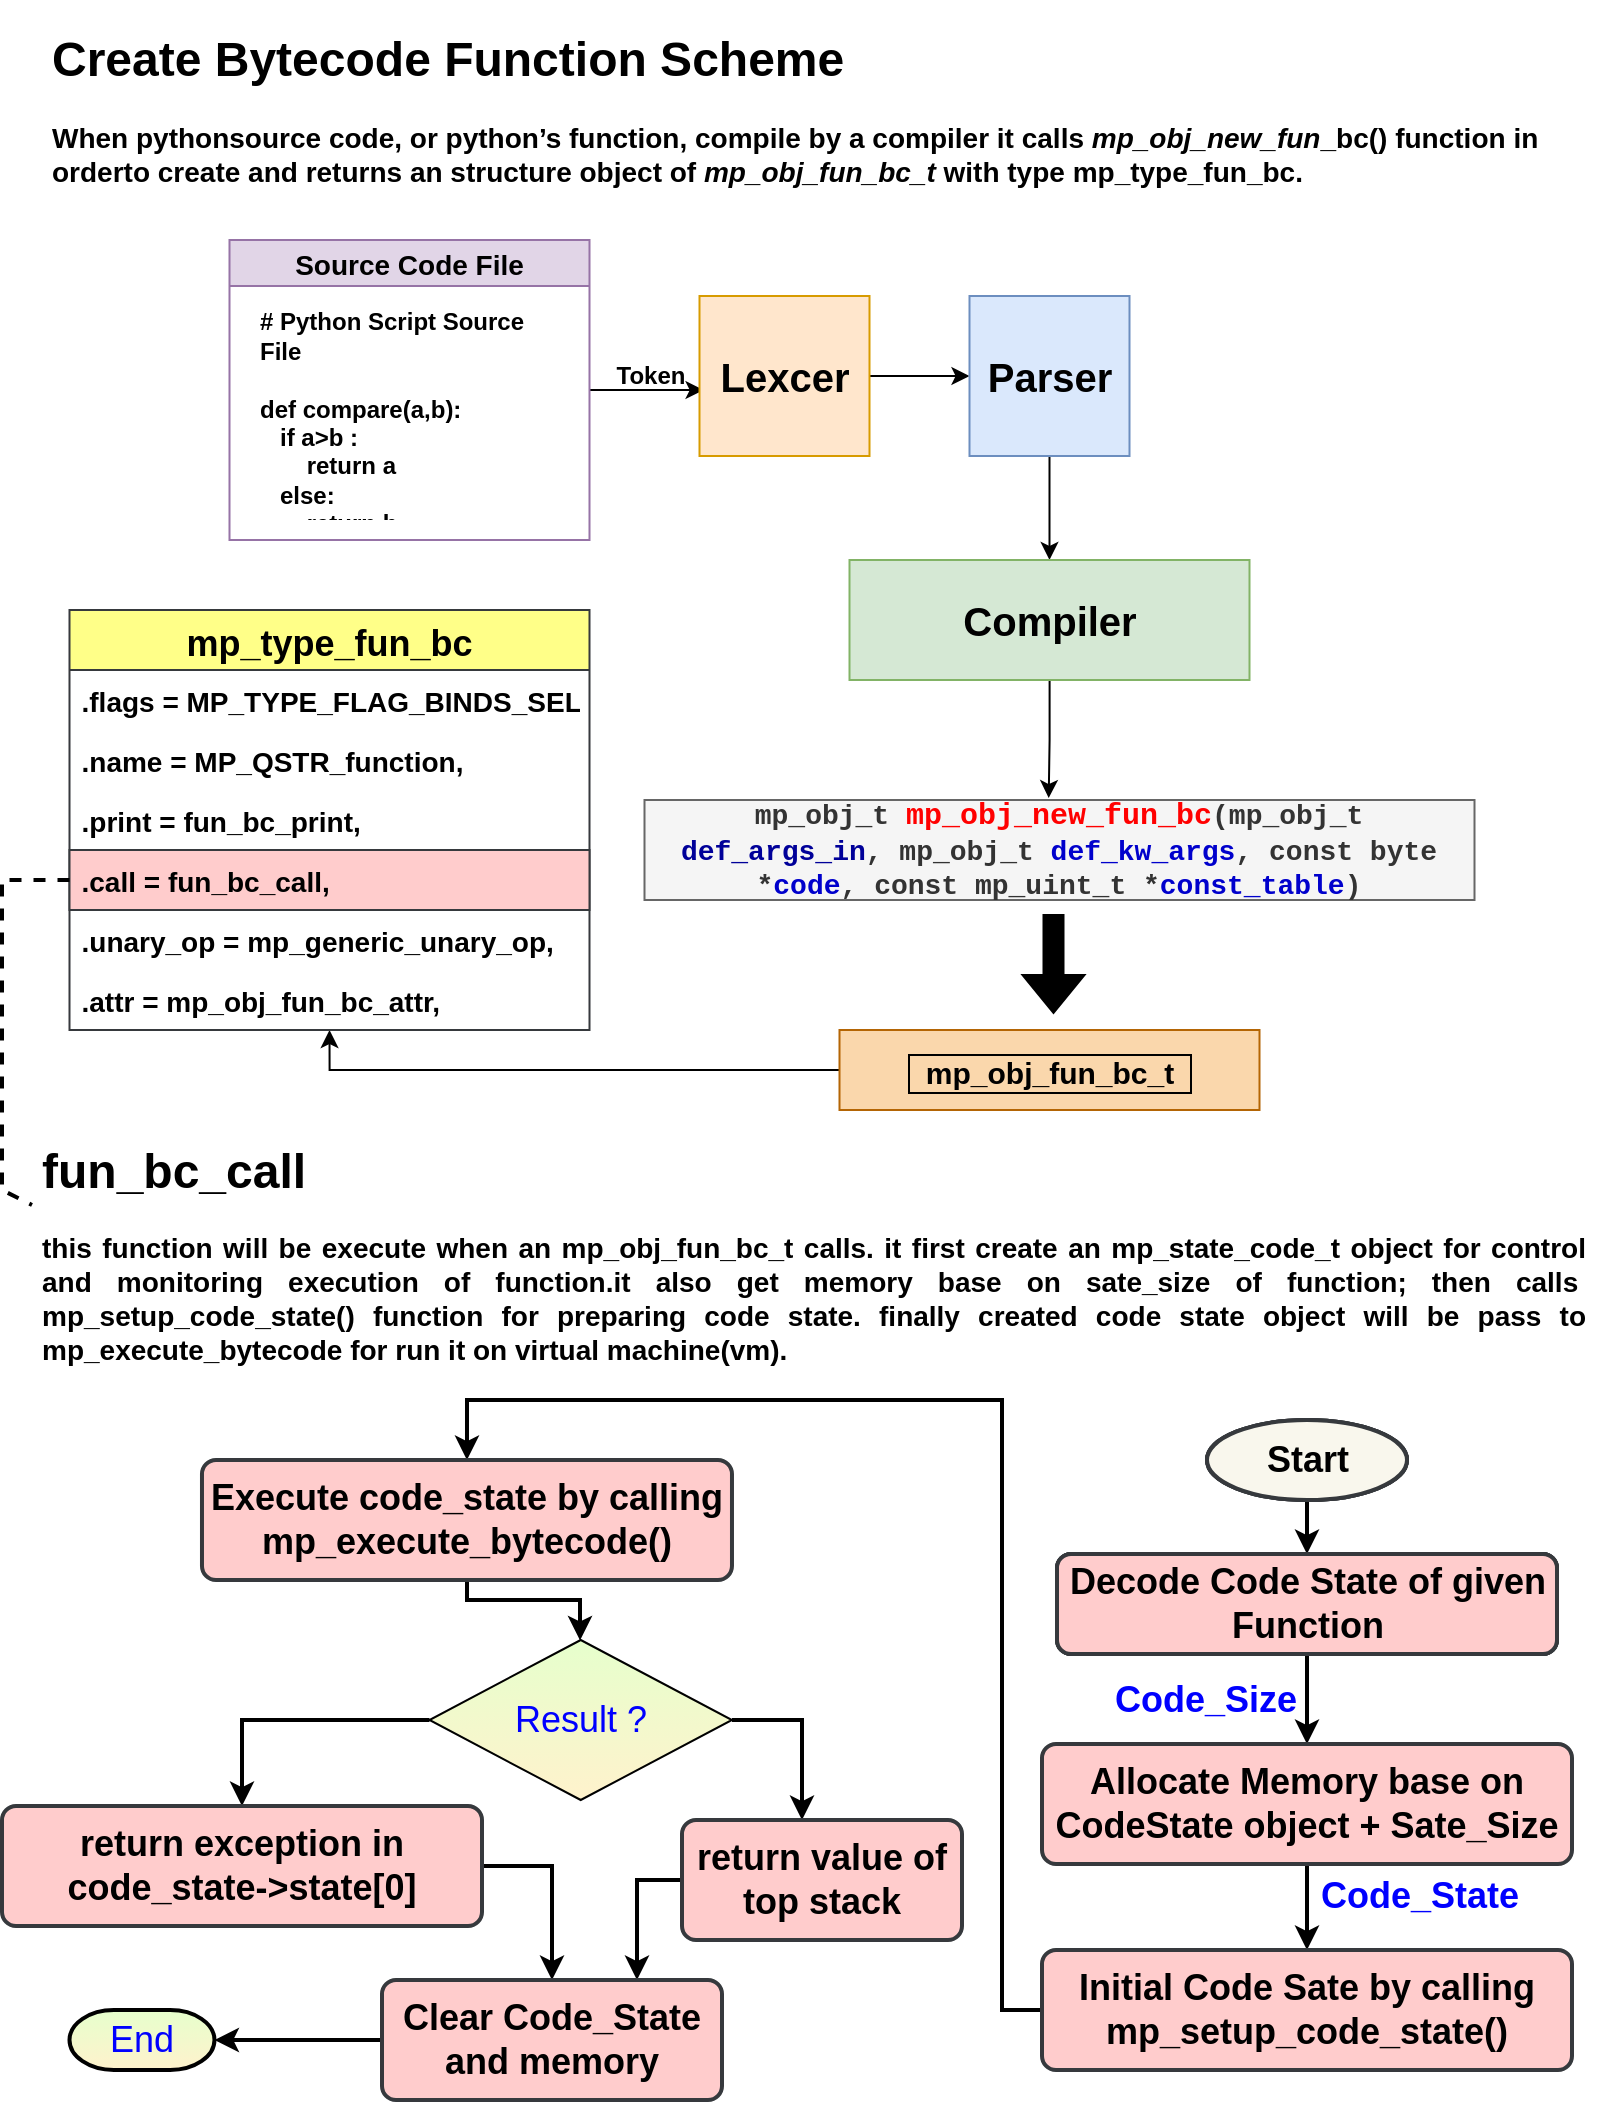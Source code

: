 <mxfile version="15.9.1" type="github">
  <diagram id="H4lATcMI-bZScz2o-kdU" name="Page-1">
    <mxGraphModel dx="1240" dy="554" grid="1" gridSize="10" guides="1" tooltips="1" connect="1" arrows="1" fold="1" page="1" pageScale="1" pageWidth="850" pageHeight="1100" math="0" shadow="0">
      <root>
        <mxCell id="0" />
        <mxCell id="1" parent="0" />
        <mxCell id="sEhrW3wy_zQRSTeb6eg7-7" style="edgeStyle=orthogonalEdgeStyle;rounded=0;orthogonalLoop=1;jettySize=auto;html=1;entryX=0.024;entryY=0.588;entryDx=0;entryDy=0;entryPerimeter=0;" parent="1" source="sEhrW3wy_zQRSTeb6eg7-1" target="sEhrW3wy_zQRSTeb6eg7-5" edge="1">
          <mxGeometry relative="1" as="geometry" />
        </mxCell>
        <mxCell id="sEhrW3wy_zQRSTeb6eg7-1" value="Source Code File" style="swimlane;fillColor=#e1d5e7;strokeColor=#9673a6;startSize=23;fontStyle=1;fontSize=14;" parent="1" vertex="1">
          <mxGeometry x="133.75" y="150" width="180" height="150" as="geometry" />
        </mxCell>
        <mxCell id="sEhrW3wy_zQRSTeb6eg7-4" value="&lt;div&gt;&lt;br&gt;&lt;/div&gt;&lt;div&gt;# Python Script Source File&lt;/div&gt;&lt;div&gt;&lt;br&gt;&lt;/div&gt;&lt;div&gt;def compare(a,b):&lt;/div&gt;&lt;div&gt;&amp;nbsp;&amp;nbsp; if a&amp;gt;b :&lt;/div&gt;&lt;div&gt;&amp;nbsp;&amp;nbsp;&amp;nbsp;&amp;nbsp;&amp;nbsp;&amp;nbsp; return a&lt;/div&gt;&lt;div&gt;&amp;nbsp;&amp;nbsp; else:&lt;/div&gt;&lt;div&gt;&amp;nbsp;&amp;nbsp;&amp;nbsp;&amp;nbsp;&amp;nbsp;&amp;nbsp; return b&lt;/div&gt;&lt;div&gt;&lt;br&gt;&lt;/div&gt;&lt;div&gt;&lt;br&gt;&lt;/div&gt;" style="text;html=1;spacing=5;spacingTop=-20;whiteSpace=wrap;overflow=hidden;rounded=0;fontStyle=1" parent="sEhrW3wy_zQRSTeb6eg7-1" vertex="1">
          <mxGeometry x="10" y="30" width="160" height="110" as="geometry" />
        </mxCell>
        <mxCell id="sEhrW3wy_zQRSTeb6eg7-10" style="edgeStyle=orthogonalEdgeStyle;rounded=0;orthogonalLoop=1;jettySize=auto;html=1;entryX=0;entryY=0.5;entryDx=0;entryDy=0;fontSize=20;" parent="1" source="sEhrW3wy_zQRSTeb6eg7-5" target="sEhrW3wy_zQRSTeb6eg7-9" edge="1">
          <mxGeometry relative="1" as="geometry" />
        </mxCell>
        <mxCell id="sEhrW3wy_zQRSTeb6eg7-5" value="Lexcer" style="rounded=0;whiteSpace=wrap;html=1;fontStyle=1;fontSize=20;fillColor=#ffe6cc;strokeColor=#d79b00;" parent="1" vertex="1">
          <mxGeometry x="368.75" y="178" width="85" height="80" as="geometry" />
        </mxCell>
        <mxCell id="sEhrW3wy_zQRSTeb6eg7-8" value="Token" style="text;html=1;align=center;verticalAlign=middle;resizable=0;points=[];autosize=1;strokeColor=none;fillColor=none;fontStyle=1" parent="1" vertex="1">
          <mxGeometry x="318.75" y="208" width="50" height="20" as="geometry" />
        </mxCell>
        <mxCell id="sEhrW3wy_zQRSTeb6eg7-13" style="edgeStyle=orthogonalEdgeStyle;rounded=0;orthogonalLoop=1;jettySize=auto;html=1;fontSize=20;" parent="1" source="sEhrW3wy_zQRSTeb6eg7-9" target="sEhrW3wy_zQRSTeb6eg7-12" edge="1">
          <mxGeometry relative="1" as="geometry" />
        </mxCell>
        <mxCell id="sEhrW3wy_zQRSTeb6eg7-9" value="Parser" style="whiteSpace=wrap;html=1;aspect=fixed;fontSize=20;fontStyle=1;fillColor=#dae8fc;strokeColor=#6c8ebf;" parent="1" vertex="1">
          <mxGeometry x="503.75" y="178" width="80" height="80" as="geometry" />
        </mxCell>
        <mxCell id="IFpzoaLQcP4A0a1PtxrO-4" style="edgeStyle=orthogonalEdgeStyle;rounded=0;orthogonalLoop=1;jettySize=auto;html=1;entryX=0.487;entryY=-0.02;entryDx=0;entryDy=0;entryPerimeter=0;fontSize=15;fontColor=#0000CC;" edge="1" parent="1" source="sEhrW3wy_zQRSTeb6eg7-12" target="IFpzoaLQcP4A0a1PtxrO-3">
          <mxGeometry relative="1" as="geometry" />
        </mxCell>
        <mxCell id="sEhrW3wy_zQRSTeb6eg7-12" value="Compiler" style="rounded=0;whiteSpace=wrap;html=1;fontSize=20;fontStyle=1;fillColor=#d5e8d4;strokeColor=#82b366;" parent="1" vertex="1">
          <mxGeometry x="443.75" y="310" width="200" height="60" as="geometry" />
        </mxCell>
        <mxCell id="IFpzoaLQcP4A0a1PtxrO-3" value="mp_obj_t &lt;font style=&quot;font-size: 15px&quot; color=&quot;#FF0000&quot;&gt;mp_obj_new_fun_bc&lt;/font&gt;(mp_obj_t &lt;font color=&quot;#000099&quot;&gt;def_args_in&lt;/font&gt;, mp_obj_t &lt;font color=&quot;#0000CC&quot;&gt;def_kw_args&lt;/font&gt;, const byte *&lt;font color=&quot;#0000CC&quot;&gt;code&lt;/font&gt;, const mp_uint_t *&lt;font color=&quot;#0000CC&quot;&gt;const_table&lt;/font&gt;)" style="rounded=0;whiteSpace=wrap;html=1;fontSize=14;fontStyle=1;fontFamily=Courier New;fillColor=#f5f5f5;strokeColor=#666666;fontColor=#333333;" vertex="1" parent="1">
          <mxGeometry x="341.25" y="430" width="415" height="50" as="geometry" />
        </mxCell>
        <mxCell id="IFpzoaLQcP4A0a1PtxrO-25" style="edgeStyle=orthogonalEdgeStyle;rounded=0;orthogonalLoop=1;jettySize=auto;html=1;entryX=0.5;entryY=1;entryDx=0;entryDy=0;fontSize=14;" edge="1" parent="1" source="IFpzoaLQcP4A0a1PtxrO-9" target="IFpzoaLQcP4A0a1PtxrO-18">
          <mxGeometry relative="1" as="geometry" />
        </mxCell>
        <mxCell id="IFpzoaLQcP4A0a1PtxrO-9" value="&amp;nbsp; mp_obj_fun_bc_t &amp;nbsp; " style="whiteSpace=wrap;html=1;align=center;labelBorderColor=default;fontSize=15;fontStyle=1;spacingTop=2;spacingLeft=0;spacingBottom=0;fillColor=#fad7ac;strokeColor=#b46504;" vertex="1" parent="1">
          <mxGeometry x="438.75" y="545" width="210" height="40" as="geometry" />
        </mxCell>
        <mxCell id="IFpzoaLQcP4A0a1PtxrO-13" value="" style="shape=flexArrow;endArrow=classic;html=1;rounded=0;fontSize=15;fontColor=#000000;fillColor=#000000;" edge="1" parent="1">
          <mxGeometry width="50" height="50" relative="1" as="geometry">
            <mxPoint x="545.75" y="487" as="sourcePoint" />
            <mxPoint x="545.75" y="537" as="targetPoint" />
          </mxGeometry>
        </mxCell>
        <mxCell id="IFpzoaLQcP4A0a1PtxrO-16" value="&lt;h1&gt;Create Bytecode Function Scheme&amp;nbsp; &lt;br&gt;&lt;/h1&gt;&lt;p style=&quot;font-size: 14px&quot;&gt;&lt;b&gt;&lt;span&gt;When pythonsource code, or python’s function, compile by a compiler it calls &lt;/span&gt;&lt;i&gt;&lt;span&gt;mp_obj_new_fun&lt;/span&gt;&lt;/i&gt;&lt;span&gt;_bc() &lt;/span&gt;&lt;span&gt;function in order&lt;/span&gt;&lt;span&gt;to create and returns an structure object of &lt;/span&gt;&lt;i&gt;&lt;span&gt;mp_obj_fun_bc_t&lt;/span&gt;&lt;/i&gt;&lt;span&gt; with type&lt;/span&gt;&lt;span&gt; mp_type_fun_bc.&lt;/span&gt;&lt;/b&gt;&lt;/p&gt;" style="text;html=1;spacing=5;spacingTop=-20;whiteSpace=wrap;overflow=hidden;rounded=0;" vertex="1" parent="1">
          <mxGeometry x="40" y="40" width="780" height="100" as="geometry" />
        </mxCell>
        <mxCell id="IFpzoaLQcP4A0a1PtxrO-18" value="mp_type_fun_bc " style="swimlane;fontStyle=1;childLayout=stackLayout;horizontal=1;startSize=30;horizontalStack=0;resizeParent=1;resizeParentMax=0;resizeLast=0;collapsible=1;marginBottom=0;fontSize=18;fillColor=#ffff88;strokeColor=#36393d;" vertex="1" parent="1">
          <mxGeometry x="53.75" y="335" width="260" height="210" as="geometry">
            <mxRectangle x="53.75" y="335" width="180" height="30" as="alternateBounds" />
          </mxGeometry>
        </mxCell>
        <mxCell id="IFpzoaLQcP4A0a1PtxrO-19" value=" .flags = MP_TYPE_FLAG_BINDS_SELF," style="text;strokeColor=none;fillColor=none;align=left;verticalAlign=middle;spacingLeft=4;spacingRight=4;overflow=hidden;points=[[0,0.5],[1,0.5]];portConstraint=eastwest;rotatable=0;fontSize=14;fontStyle=1" vertex="1" parent="IFpzoaLQcP4A0a1PtxrO-18">
          <mxGeometry y="30" width="260" height="30" as="geometry" />
        </mxCell>
        <mxCell id="IFpzoaLQcP4A0a1PtxrO-20" value=".name = MP_QSTR_function," style="text;strokeColor=none;fillColor=none;align=left;verticalAlign=middle;spacingLeft=4;spacingRight=4;overflow=hidden;points=[[0,0.5],[1,0.5]];portConstraint=eastwest;rotatable=0;fontSize=14;fontStyle=1" vertex="1" parent="IFpzoaLQcP4A0a1PtxrO-18">
          <mxGeometry y="60" width="260" height="30" as="geometry" />
        </mxCell>
        <mxCell id="IFpzoaLQcP4A0a1PtxrO-22" value=".print = fun_bc_print," style="text;strokeColor=none;fillColor=none;align=left;verticalAlign=middle;spacingLeft=4;spacingRight=4;overflow=hidden;points=[[0,0.5],[1,0.5]];portConstraint=eastwest;rotatable=0;fontSize=14;fontStyle=1" vertex="1" parent="IFpzoaLQcP4A0a1PtxrO-18">
          <mxGeometry y="90" width="260" height="30" as="geometry" />
        </mxCell>
        <mxCell id="IFpzoaLQcP4A0a1PtxrO-24" value=".call = fun_bc_call," style="text;strokeColor=#36393d;fillColor=#ffcccc;align=left;verticalAlign=middle;spacingLeft=4;spacingRight=4;overflow=hidden;points=[[0,0.5],[1,0.5]];portConstraint=eastwest;rotatable=0;fontSize=14;fontStyle=1" vertex="1" parent="IFpzoaLQcP4A0a1PtxrO-18">
          <mxGeometry y="120" width="260" height="30" as="geometry" />
        </mxCell>
        <mxCell id="IFpzoaLQcP4A0a1PtxrO-23" value=".unary_op = mp_generic_unary_op," style="text;strokeColor=none;fillColor=none;align=left;verticalAlign=middle;spacingLeft=4;spacingRight=4;overflow=hidden;points=[[0,0.5],[1,0.5]];portConstraint=eastwest;rotatable=0;fontSize=14;fontStyle=1" vertex="1" parent="IFpzoaLQcP4A0a1PtxrO-18">
          <mxGeometry y="150" width="260" height="30" as="geometry" />
        </mxCell>
        <mxCell id="IFpzoaLQcP4A0a1PtxrO-21" value=".attr = mp_obj_fun_bc_attr," style="text;strokeColor=none;fillColor=none;align=left;verticalAlign=middle;spacingLeft=4;spacingRight=4;overflow=hidden;points=[[0,0.5],[1,0.5]];portConstraint=eastwest;rotatable=0;fontSize=14;fontStyle=1" vertex="1" parent="IFpzoaLQcP4A0a1PtxrO-18">
          <mxGeometry y="180" width="260" height="30" as="geometry" />
        </mxCell>
        <mxCell id="IFpzoaLQcP4A0a1PtxrO-27" value="&lt;h1 align=&quot;justify&quot;&gt;fun_bc_call&amp;nbsp; &lt;br&gt;&lt;/h1&gt;&lt;p style=&quot;font-size: 14px&quot; align=&quot;justify&quot;&gt;&lt;b&gt;this function will be execute when an mp_obj_fun_bc_t calls. it first create an mp_state_code_t object for control and monitoring execution of function.it also get memory base on sate_size of function; then calls&amp;nbsp; mp_setup_code_state() function for preparing code state. finally created code state object will be pass to mp_execute_bytecode for run it on virtual machine(vm). &lt;/b&gt;&lt;br&gt;&lt;/p&gt;" style="text;html=1;spacing=5;spacingTop=-20;whiteSpace=wrap;overflow=hidden;rounded=0;align=left;verticalAlign=middle;" vertex="1" parent="1">
          <mxGeometry x="35" y="600" width="780" height="130" as="geometry" />
        </mxCell>
        <mxCell id="IFpzoaLQcP4A0a1PtxrO-29" value="" style="endArrow=none;dashed=1;html=1;rounded=0;fontSize=23;entryX=0;entryY=0.25;entryDx=0;entryDy=0;fontStyle=1;strokeWidth=2;" edge="1" parent="1" source="IFpzoaLQcP4A0a1PtxrO-24" target="IFpzoaLQcP4A0a1PtxrO-27">
          <mxGeometry width="50" height="50" relative="1" as="geometry">
            <mxPoint x="460" y="770" as="sourcePoint" />
            <mxPoint x="510" y="720" as="targetPoint" />
            <Array as="points">
              <mxPoint x="20" y="470" />
              <mxPoint x="20" y="625" />
            </Array>
          </mxGeometry>
        </mxCell>
        <mxCell id="IFpzoaLQcP4A0a1PtxrO-35" style="edgeStyle=orthogonalEdgeStyle;rounded=0;orthogonalLoop=1;jettySize=auto;html=1;fontSize=18;strokeWidth=2;" edge="1" parent="1" source="IFpzoaLQcP4A0a1PtxrO-31" target="IFpzoaLQcP4A0a1PtxrO-33">
          <mxGeometry relative="1" as="geometry" />
        </mxCell>
        <mxCell id="IFpzoaLQcP4A0a1PtxrO-31" value="Start" style="strokeWidth=2;html=1;shape=mxgraph.flowchart.start_1;whiteSpace=wrap;fontSize=18;fillColor=#f9f7ed;strokeColor=#36393d;fontStyle=1" vertex="1" parent="1">
          <mxGeometry x="622.5" y="740" width="100" height="40" as="geometry" />
        </mxCell>
        <mxCell id="IFpzoaLQcP4A0a1PtxrO-37" style="edgeStyle=orthogonalEdgeStyle;rounded=0;orthogonalLoop=1;jettySize=auto;html=1;fontSize=18;strokeWidth=2;" edge="1" parent="1" source="IFpzoaLQcP4A0a1PtxrO-33" target="IFpzoaLQcP4A0a1PtxrO-36">
          <mxGeometry relative="1" as="geometry" />
        </mxCell>
        <mxCell id="IFpzoaLQcP4A0a1PtxrO-33" value="Decode Code State of given Function" style="rounded=1;whiteSpace=wrap;html=1;absoluteArcSize=1;arcSize=14;strokeWidth=2;fontSize=18;fillColor=#ffcccc;fontStyle=1;strokeColor=#36393d;" vertex="1" parent="1">
          <mxGeometry x="547.5" y="807" width="250" height="50" as="geometry" />
        </mxCell>
        <mxCell id="IFpzoaLQcP4A0a1PtxrO-47" style="edgeStyle=orthogonalEdgeStyle;rounded=0;orthogonalLoop=1;jettySize=auto;html=1;fontSize=18;strokeWidth=2;" edge="1" parent="1" source="IFpzoaLQcP4A0a1PtxrO-36" target="IFpzoaLQcP4A0a1PtxrO-46">
          <mxGeometry relative="1" as="geometry" />
        </mxCell>
        <mxCell id="IFpzoaLQcP4A0a1PtxrO-36" value="Allocate Memory base on CodeState object + Sate_Size " style="rounded=1;whiteSpace=wrap;html=1;absoluteArcSize=1;arcSize=14;strokeWidth=2;fontSize=18;fillColor=#ffcccc;fontStyle=1;strokeColor=#36393d;" vertex="1" parent="1">
          <mxGeometry x="540" y="902" width="265" height="60" as="geometry" />
        </mxCell>
        <mxCell id="IFpzoaLQcP4A0a1PtxrO-40" value="Start" style="strokeWidth=2;html=1;shape=mxgraph.flowchart.start_1;whiteSpace=wrap;fontSize=18;fillColor=#f9f7ed;strokeColor=#36393d;fontStyle=1" vertex="1" parent="1">
          <mxGeometry x="622.5" y="740" width="100" height="40" as="geometry" />
        </mxCell>
        <mxCell id="IFpzoaLQcP4A0a1PtxrO-41" value="Decode Code State of given Function" style="rounded=1;whiteSpace=wrap;html=1;absoluteArcSize=1;arcSize=14;strokeWidth=2;fontSize=18;fillColor=#ffcccc;fontStyle=1;strokeColor=#36393d;" vertex="1" parent="1">
          <mxGeometry x="547.5" y="807" width="250" height="50" as="geometry" />
        </mxCell>
        <mxCell id="IFpzoaLQcP4A0a1PtxrO-42" value="Start" style="strokeWidth=2;html=1;shape=mxgraph.flowchart.start_1;whiteSpace=wrap;fontSize=18;fillColor=#f9f7ed;strokeColor=#36393d;fontStyle=1" vertex="1" parent="1">
          <mxGeometry x="622.5" y="740" width="100" height="40" as="geometry" />
        </mxCell>
        <mxCell id="IFpzoaLQcP4A0a1PtxrO-43" value="Decode Code State of given Function" style="rounded=1;whiteSpace=wrap;html=1;absoluteArcSize=1;arcSize=14;strokeWidth=2;fontSize=18;fillColor=#ffcccc;fontStyle=1;strokeColor=#36393d;" vertex="1" parent="1">
          <mxGeometry x="547.5" y="807" width="250" height="50" as="geometry" />
        </mxCell>
        <mxCell id="IFpzoaLQcP4A0a1PtxrO-57" style="edgeStyle=orthogonalEdgeStyle;rounded=0;orthogonalLoop=1;jettySize=auto;html=1;entryX=0.5;entryY=0;entryDx=0;entryDy=0;fontSize=18;fontColor=#0000FF;strokeWidth=2;" edge="1" parent="1" source="IFpzoaLQcP4A0a1PtxrO-46" target="IFpzoaLQcP4A0a1PtxrO-50">
          <mxGeometry relative="1" as="geometry">
            <Array as="points">
              <mxPoint x="520" y="1035" />
              <mxPoint x="520" y="730" />
              <mxPoint x="253" y="730" />
            </Array>
          </mxGeometry>
        </mxCell>
        <mxCell id="IFpzoaLQcP4A0a1PtxrO-46" value="&lt;div&gt;Initial Code Sate by calling&lt;/div&gt;&lt;div&gt;mp_setup_code_state()&lt;br&gt;&lt;/div&gt;" style="rounded=1;whiteSpace=wrap;html=1;absoluteArcSize=1;arcSize=14;strokeWidth=2;fontSize=18;fillColor=#ffcccc;fontStyle=1;strokeColor=#36393d;" vertex="1" parent="1">
          <mxGeometry x="540" y="1005" width="265" height="60" as="geometry" />
        </mxCell>
        <mxCell id="IFpzoaLQcP4A0a1PtxrO-48" value="Code_Size" style="text;html=1;strokeColor=none;fillColor=none;align=center;verticalAlign=middle;whiteSpace=wrap;rounded=0;fontSize=18;fontStyle=1;fontColor=#0000FF;" vertex="1" parent="1">
          <mxGeometry x="592.25" y="865" width="60" height="30" as="geometry" />
        </mxCell>
        <mxCell id="IFpzoaLQcP4A0a1PtxrO-49" value="Code_State" style="text;html=1;strokeColor=none;fillColor=none;align=center;verticalAlign=middle;whiteSpace=wrap;rounded=0;fontSize=18;fontStyle=1;fontColor=#0000FF;" vertex="1" parent="1">
          <mxGeometry x="699.25" y="963" width="60" height="30" as="geometry" />
        </mxCell>
        <mxCell id="IFpzoaLQcP4A0a1PtxrO-53" style="edgeStyle=orthogonalEdgeStyle;rounded=0;orthogonalLoop=1;jettySize=auto;html=1;fontSize=18;fontColor=#0000FF;strokeWidth=2;" edge="1" parent="1" source="IFpzoaLQcP4A0a1PtxrO-50" target="IFpzoaLQcP4A0a1PtxrO-52">
          <mxGeometry relative="1" as="geometry">
            <Array as="points">
              <mxPoint x="253" y="830" />
              <mxPoint x="309" y="830" />
            </Array>
          </mxGeometry>
        </mxCell>
        <mxCell id="IFpzoaLQcP4A0a1PtxrO-50" value="&lt;div&gt;Execute code_state by calling&lt;/div&gt;&lt;div&gt;mp_execute_bytecode() &lt;br&gt;&lt;/div&gt;" style="rounded=1;whiteSpace=wrap;html=1;absoluteArcSize=1;arcSize=14;strokeWidth=2;fontSize=18;fillColor=#ffcccc;fontStyle=1;strokeColor=#36393d;" vertex="1" parent="1">
          <mxGeometry x="119.99" y="760" width="265" height="60" as="geometry" />
        </mxCell>
        <mxCell id="IFpzoaLQcP4A0a1PtxrO-69" style="edgeStyle=orthogonalEdgeStyle;rounded=0;orthogonalLoop=1;jettySize=auto;html=1;entryX=0.5;entryY=0;entryDx=0;entryDy=0;fontSize=18;fontColor=#0000FF;strokeWidth=2;" edge="1" parent="1" source="IFpzoaLQcP4A0a1PtxrO-52" target="IFpzoaLQcP4A0a1PtxrO-54">
          <mxGeometry relative="1" as="geometry">
            <Array as="points">
              <mxPoint x="140" y="890" />
            </Array>
          </mxGeometry>
        </mxCell>
        <mxCell id="IFpzoaLQcP4A0a1PtxrO-70" style="edgeStyle=orthogonalEdgeStyle;rounded=0;orthogonalLoop=1;jettySize=auto;html=1;fontSize=18;fontColor=#0000FF;strokeWidth=2;" edge="1" parent="1" source="IFpzoaLQcP4A0a1PtxrO-52" target="IFpzoaLQcP4A0a1PtxrO-55">
          <mxGeometry relative="1" as="geometry">
            <Array as="points">
              <mxPoint x="420" y="890" />
            </Array>
          </mxGeometry>
        </mxCell>
        <mxCell id="IFpzoaLQcP4A0a1PtxrO-52" value="Result ?" style="rhombus;whiteSpace=wrap;html=1;fontSize=18;fontColor=#0000FF;strokeColor=default;fillColor=#E6FFCC;gradientColor=#FFF2CC;" vertex="1" parent="1">
          <mxGeometry x="233.74" y="850" width="151.25" height="80" as="geometry" />
        </mxCell>
        <mxCell id="IFpzoaLQcP4A0a1PtxrO-72" style="edgeStyle=orthogonalEdgeStyle;rounded=0;orthogonalLoop=1;jettySize=auto;html=1;fontSize=18;fontColor=#0000FF;strokeWidth=2;" edge="1" parent="1" source="IFpzoaLQcP4A0a1PtxrO-54" target="IFpzoaLQcP4A0a1PtxrO-71">
          <mxGeometry relative="1" as="geometry">
            <Array as="points">
              <mxPoint x="295" y="963" />
            </Array>
          </mxGeometry>
        </mxCell>
        <mxCell id="IFpzoaLQcP4A0a1PtxrO-54" value="&lt;font style=&quot;font-size: 18px&quot;&gt;return exception in code_state-&amp;gt;state[0]&lt;/font&gt;" style="rounded=1;whiteSpace=wrap;html=1;absoluteArcSize=1;arcSize=14;strokeWidth=2;fontSize=18;fillColor=#ffcccc;fontStyle=1;strokeColor=#36393d;" vertex="1" parent="1">
          <mxGeometry x="20" y="933" width="240" height="60" as="geometry" />
        </mxCell>
        <mxCell id="IFpzoaLQcP4A0a1PtxrO-73" style="edgeStyle=orthogonalEdgeStyle;rounded=0;orthogonalLoop=1;jettySize=auto;html=1;entryX=0.75;entryY=0;entryDx=0;entryDy=0;fontSize=18;fontColor=#0000FF;strokeWidth=2;" edge="1" parent="1" source="IFpzoaLQcP4A0a1PtxrO-55" target="IFpzoaLQcP4A0a1PtxrO-71">
          <mxGeometry relative="1" as="geometry">
            <Array as="points">
              <mxPoint x="338" y="970" />
            </Array>
          </mxGeometry>
        </mxCell>
        <mxCell id="IFpzoaLQcP4A0a1PtxrO-55" value="return value of top stack" style="rounded=1;whiteSpace=wrap;html=1;absoluteArcSize=1;arcSize=14;strokeWidth=2;fontSize=18;fillColor=#ffcccc;fontStyle=1;strokeColor=#36393d;" vertex="1" parent="1">
          <mxGeometry x="360" y="940" width="140" height="60" as="geometry" />
        </mxCell>
        <mxCell id="IFpzoaLQcP4A0a1PtxrO-62" value="End" style="strokeWidth=2;html=1;shape=mxgraph.flowchart.terminator;whiteSpace=wrap;fontSize=18;fontColor=#0000FF;fillColor=#E6FFCC;gradientColor=#FFF2CC;" vertex="1" parent="1">
          <mxGeometry x="53.75" y="1035" width="72.49" height="30" as="geometry" />
        </mxCell>
        <mxCell id="IFpzoaLQcP4A0a1PtxrO-75" style="edgeStyle=orthogonalEdgeStyle;rounded=0;orthogonalLoop=1;jettySize=auto;html=1;fontSize=18;fontColor=#0000FF;strokeWidth=2;" edge="1" parent="1" source="IFpzoaLQcP4A0a1PtxrO-71" target="IFpzoaLQcP4A0a1PtxrO-62">
          <mxGeometry relative="1" as="geometry" />
        </mxCell>
        <mxCell id="IFpzoaLQcP4A0a1PtxrO-71" value="Clear Code_State and memory" style="rounded=1;whiteSpace=wrap;html=1;absoluteArcSize=1;arcSize=14;strokeWidth=2;fontSize=18;fillColor=#ffcccc;fontStyle=1;strokeColor=#36393d;" vertex="1" parent="1">
          <mxGeometry x="210" y="1020" width="170" height="60" as="geometry" />
        </mxCell>
      </root>
    </mxGraphModel>
  </diagram>
</mxfile>
